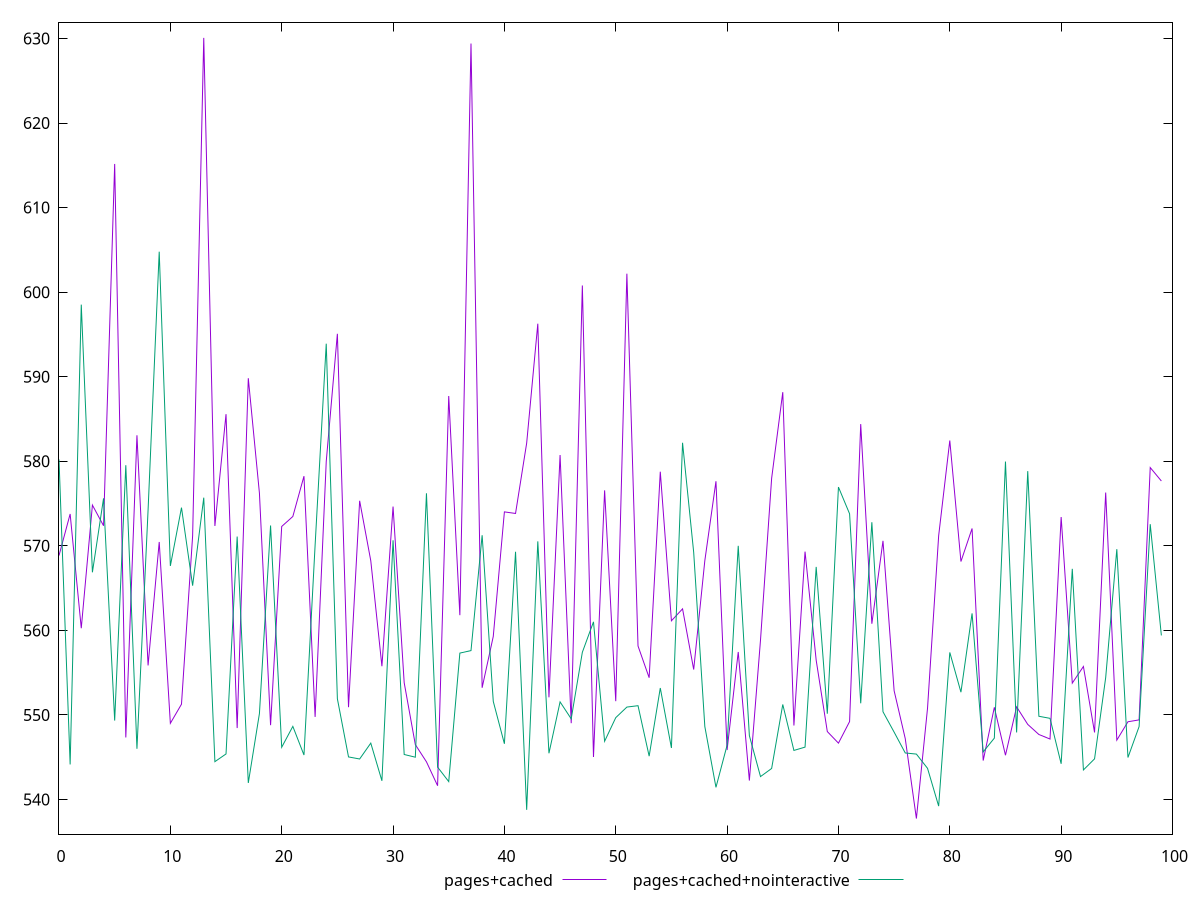reset
set terminal svg size 640, 500 enhanced background rgb 'white'
set output "reprap/bootup-time/comparison/line/2_vs_3.svg"

$pagesCached <<EOF
0 568.8520000000005
1 573.7679999999999
2 560.2560000000001
3 574.8160000000005
4 572.3760000000002
5 615.1600000000005
6 547.3360000000005
7 583.0720000000002
8 555.8560000000002
9 570.4600000000006
10 549.0120000000005
11 551.2720000000002
12 571.1680000000003
13 630.0680000000001
14 572.3520000000002
15 585.5720000000005
16 548.4480000000002
17 589.8200000000002
18 576.2240000000003
19 548.7880000000002
20 572.2920000000004
21 573.4720000000003
22 578.2400000000007
23 549.7720000000003
24 579.972
25 595.076
26 550.9200000000006
27 575.3280000000003
28 568.2320000000004
29 555.7640000000002
30 574.644
31 553.8120000000002
32 546.4920000000003
33 544.4560000000004
34 541.6320000000003
35 587.7200000000004
36 561.8000000000003
37 629.4040000000001
38 553.2160000000005
39 559.2840000000003
40 574.0160000000001
41 573.8280000000002
42 582.1520000000005
43 596.2680000000006
44 552.0840000000003
45 580.7400000000002
46 549.0240000000002
47 600.7920000000004
48 545.0320000000005
49 576.5600000000004
50 551.6280000000004
51 602.1880000000001
52 558.1560000000001
53 554.404
54 578.7680000000006
55 561.1360000000002
56 562.5480000000003
57 555.3720000000003
58 568.2480000000003
59 577.6360000000003
60 545.8520000000001
61 557.4480000000003
62 542.2440000000003
63 558.8520000000003
64 577.9880000000006
65 588.1720000000005
66 548.7520000000002
67 569.3160000000004
68 556.4760000000001
69 548.0360000000002
70 546.6680000000001
71 549.2160000000005
72 584.3960000000002
73 560.7880000000002
74 570.5920000000006
75 552.8640000000004
76 547.2
77 537.7520000000004
78 550.7920000000003
79 571.1960000000007
80 582.4520000000002
81 568.1440000000003
82 572.0520000000002
83 544.6080000000002
84 550.9000000000005
85 545.2360000000001
86 550.956
87 548.8840000000005
88 547.6880000000003
89 547.1520000000004
90 573.4080000000001
91 553.7640000000004
92 555.7320000000002
93 547.932
94 576.3000000000003
95 547.0240000000001
96 549.1960000000005
97 549.4160000000002
98 579.2560000000002
99 577.6680000000002
EOF

$pagesCachedNointeractive <<EOF
0 580.2200000000001
1 544.1480000000003
2 598.5280000000002
3 566.8680000000005
4 575.6160000000002
5 549.3360000000002
6 579.5320000000002
7 545.9960000000004
8 574.2440000000001
9 604.7880000000004
10 567.6240000000003
11 574.5160000000006
12 565.2880000000005
13 575.6960000000004
14 544.4760000000005
15 545.3880000000001
16 571.1000000000004
17 541.9600000000004
18 550.1720000000003
19 572.4080000000006
20 546.1800000000005
21 548.6480000000004
22 545.2600000000003
23 570.0720000000006
24 593.9080000000002
25 551.9160000000003
26 545.0360000000003
27 544.7920000000001
28 546.6680000000005
29 542.2120000000004
30 570.6520000000003
31 545.3240000000003
32 545.0040000000002
33 576.2159999999999
34 543.8320000000002
35 542.1200000000002
36 557.3160000000005
37 557.6120000000005
38 571.2520000000003
39 551.6040000000006
40 546.5920000000003
41 569.3000000000002
42 538.7760000000001
43 570.5280000000004
44 545.468
45 551.5440000000003
46 549.5400000000003
47 557.4120000000003
48 561.0120000000001
49 546.8880000000004
50 549.6800000000005
51 550.9320000000005
52 551.0960000000002
53 545.1280000000004
54 553.1880000000001
55 546.0960000000003
56 582.188
57 569.2200000000005
58 548.6320000000004
59 541.4400000000003
60 546.4240000000004
61 570.0040000000006
62 547.5560000000004
63 542.7120000000006
64 543.6720000000004
65 551.2400000000005
66 545.8040000000003
67 546.1960000000004
68 567.5080000000005
69 550.1440000000005
70 576.9480000000005
71 573.7880000000002
72 551.3800000000002
73 572.7919999999997
74 550.3760000000004
75 547.9680000000006
76 545.504
77 545.3720000000005
78 543.6879999999998
79 539.2200000000005
80 557.3960000000004
81 552.6920000000006
82 562.0120000000004
83 545.6320000000002
84 547.2600000000003
85 579.9680000000004
86 547.9280000000003
87 578.8360000000006
88 549.844
89 549.6000000000003
90 544.224
91 567.2840000000003
92 543.4960000000002
93 544.8080000000001
94 554.4160000000004
95 569.6040000000003
96 544.9680000000004
97 548.6240000000004
98 572.5600000000005
99 559.4040000000001
EOF

set key outside below
set yrange [535.9056800000004:631.9143200000001]

plot \
  $pagesCached title "pages+cached" with line, \
  $pagesCachedNointeractive title "pages+cached+nointeractive" with line, \


reset